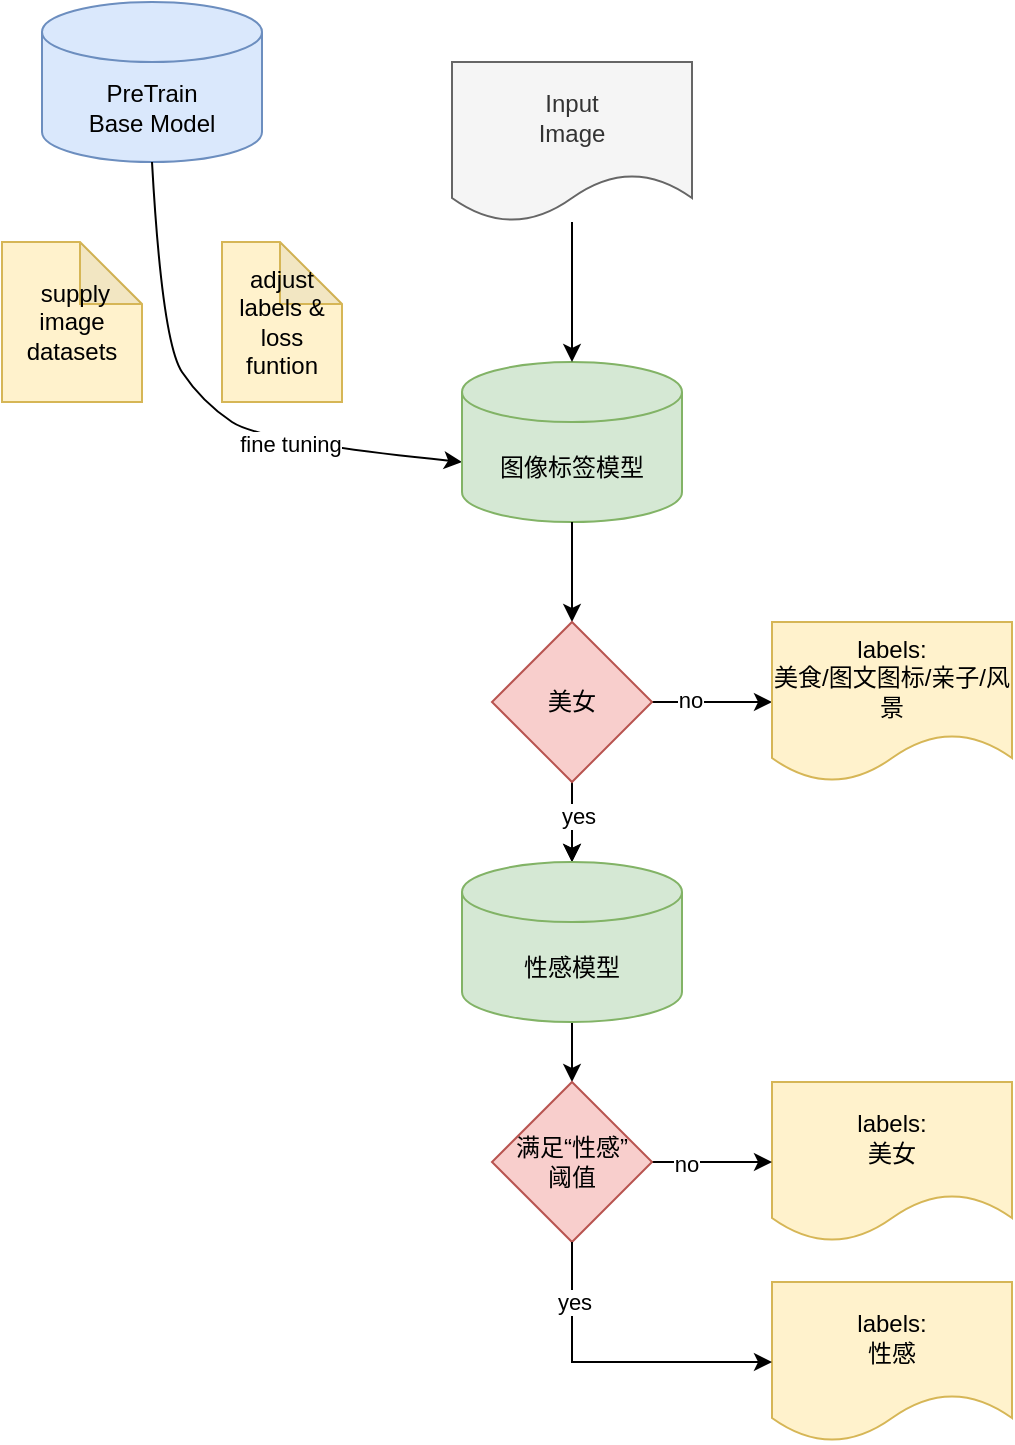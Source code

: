 <mxfile version="20.8.0" type="github">
  <diagram id="IC2Bc2YDTn_orlY3gVy7" name="Page-1">
    <mxGraphModel dx="1719" dy="1156" grid="1" gridSize="10" guides="1" tooltips="1" connect="1" arrows="1" fold="1" page="1" pageScale="1" pageWidth="850" pageHeight="1100" math="0" shadow="0">
      <root>
        <mxCell id="0" />
        <mxCell id="1" parent="0" />
        <mxCell id="IaT58pX7qaSOxxeMn-WW-1" value="PreTrain Base&amp;nbsp;Model" style="shape=cylinder3;whiteSpace=wrap;html=1;boundedLbl=1;backgroundOutline=1;size=15;fillColor=#dae8fc;strokeColor=#6c8ebf;" vertex="1" parent="1">
          <mxGeometry x="200" y="210" width="110" height="80" as="geometry" />
        </mxCell>
        <mxCell id="IaT58pX7qaSOxxeMn-WW-2" value="adjust labels &amp;amp; loss funtion" style="shape=note;whiteSpace=wrap;html=1;backgroundOutline=1;darkOpacity=0.05;size=31;fillColor=#fff2cc;strokeColor=#d6b656;" vertex="1" parent="1">
          <mxGeometry x="290" y="330" width="60" height="80" as="geometry" />
        </mxCell>
        <mxCell id="IaT58pX7qaSOxxeMn-WW-3" value="" style="curved=1;endArrow=classic;html=1;rounded=0;exitX=0.5;exitY=1;exitDx=0;exitDy=0;exitPerimeter=0;" edge="1" parent="1" source="IaT58pX7qaSOxxeMn-WW-1">
          <mxGeometry width="50" height="50" relative="1" as="geometry">
            <mxPoint x="150" y="480" as="sourcePoint" />
            <mxPoint x="410" y="440" as="targetPoint" />
            <Array as="points">
              <mxPoint x="260" y="380" />
              <mxPoint x="280" y="410" />
              <mxPoint x="310" y="430" />
            </Array>
          </mxGeometry>
        </mxCell>
        <mxCell id="IaT58pX7qaSOxxeMn-WW-5" value="fine tuning" style="edgeLabel;html=1;align=center;verticalAlign=middle;resizable=0;points=[];" vertex="1" connectable="0" parent="IaT58pX7qaSOxxeMn-WW-3">
          <mxGeometry x="0.341" y="1" relative="1" as="geometry">
            <mxPoint as="offset" />
          </mxGeometry>
        </mxCell>
        <mxCell id="IaT58pX7qaSOxxeMn-WW-7" value="&amp;nbsp;supply image datasets" style="shape=note;whiteSpace=wrap;html=1;backgroundOutline=1;darkOpacity=0.05;size=31;fillColor=#fff2cc;strokeColor=#d6b656;" vertex="1" parent="1">
          <mxGeometry x="180" y="330" width="70" height="80" as="geometry" />
        </mxCell>
        <mxCell id="IaT58pX7qaSOxxeMn-WW-8" value="图像标签模型" style="shape=cylinder3;whiteSpace=wrap;html=1;boundedLbl=1;backgroundOutline=1;size=15;fillColor=#d5e8d4;strokeColor=#82b366;" vertex="1" parent="1">
          <mxGeometry x="410" y="390" width="110" height="80" as="geometry" />
        </mxCell>
        <mxCell id="IaT58pX7qaSOxxeMn-WW-11" value="" style="edgeStyle=orthogonalEdgeStyle;rounded=0;orthogonalLoop=1;jettySize=auto;html=1;" edge="1" parent="1" source="IaT58pX7qaSOxxeMn-WW-10" target="IaT58pX7qaSOxxeMn-WW-8">
          <mxGeometry relative="1" as="geometry" />
        </mxCell>
        <mxCell id="IaT58pX7qaSOxxeMn-WW-10" value="Input &lt;br&gt;Image" style="shape=document;whiteSpace=wrap;html=1;boundedLbl=1;fillColor=#f5f5f5;fontColor=#333333;strokeColor=#666666;" vertex="1" parent="1">
          <mxGeometry x="405" y="240" width="120" height="80" as="geometry" />
        </mxCell>
        <mxCell id="IaT58pX7qaSOxxeMn-WW-13" value="" style="edgeStyle=orthogonalEdgeStyle;rounded=0;orthogonalLoop=1;jettySize=auto;html=1;exitX=0.5;exitY=1;exitDx=0;exitDy=0;exitPerimeter=0;entryX=0.5;entryY=0;entryDx=0;entryDy=0;" edge="1" parent="1" source="IaT58pX7qaSOxxeMn-WW-8" target="IaT58pX7qaSOxxeMn-WW-14">
          <mxGeometry relative="1" as="geometry">
            <mxPoint x="475" y="330" as="sourcePoint" />
            <mxPoint x="465" y="560" as="targetPoint" />
          </mxGeometry>
        </mxCell>
        <mxCell id="IaT58pX7qaSOxxeMn-WW-17" value="" style="edgeStyle=orthogonalEdgeStyle;rounded=0;orthogonalLoop=1;jettySize=auto;html=1;entryX=0.5;entryY=0;entryDx=0;entryDy=0;entryPerimeter=0;" edge="1" parent="1" source="IaT58pX7qaSOxxeMn-WW-14" target="IaT58pX7qaSOxxeMn-WW-18">
          <mxGeometry relative="1" as="geometry">
            <mxPoint x="465" y="700" as="targetPoint" />
          </mxGeometry>
        </mxCell>
        <mxCell id="IaT58pX7qaSOxxeMn-WW-19" value="" style="edgeStyle=orthogonalEdgeStyle;rounded=0;orthogonalLoop=1;jettySize=auto;html=1;" edge="1" parent="1" source="IaT58pX7qaSOxxeMn-WW-14" target="IaT58pX7qaSOxxeMn-WW-18">
          <mxGeometry relative="1" as="geometry" />
        </mxCell>
        <mxCell id="IaT58pX7qaSOxxeMn-WW-20" value="yes" style="edgeLabel;html=1;align=center;verticalAlign=middle;resizable=0;points=[];" vertex="1" connectable="0" parent="IaT58pX7qaSOxxeMn-WW-19">
          <mxGeometry x="-0.15" y="3" relative="1" as="geometry">
            <mxPoint as="offset" />
          </mxGeometry>
        </mxCell>
        <mxCell id="IaT58pX7qaSOxxeMn-WW-22" value="" style="edgeStyle=orthogonalEdgeStyle;rounded=0;orthogonalLoop=1;jettySize=auto;html=1;" edge="1" parent="1" source="IaT58pX7qaSOxxeMn-WW-14" target="IaT58pX7qaSOxxeMn-WW-21">
          <mxGeometry relative="1" as="geometry" />
        </mxCell>
        <mxCell id="IaT58pX7qaSOxxeMn-WW-29" value="no" style="edgeLabel;html=1;align=center;verticalAlign=middle;resizable=0;points=[];" vertex="1" connectable="0" parent="IaT58pX7qaSOxxeMn-WW-22">
          <mxGeometry x="-0.367" y="1" relative="1" as="geometry">
            <mxPoint as="offset" />
          </mxGeometry>
        </mxCell>
        <mxCell id="IaT58pX7qaSOxxeMn-WW-14" value="美女" style="rhombus;whiteSpace=wrap;html=1;fillColor=#f8cecc;strokeColor=#b85450;" vertex="1" parent="1">
          <mxGeometry x="425" y="520" width="80" height="80" as="geometry" />
        </mxCell>
        <mxCell id="IaT58pX7qaSOxxeMn-WW-31" value="" style="edgeStyle=orthogonalEdgeStyle;rounded=0;orthogonalLoop=1;jettySize=auto;html=1;" edge="1" parent="1" source="IaT58pX7qaSOxxeMn-WW-18" target="IaT58pX7qaSOxxeMn-WW-24">
          <mxGeometry relative="1" as="geometry" />
        </mxCell>
        <mxCell id="IaT58pX7qaSOxxeMn-WW-18" value="性感模型" style="shape=cylinder3;whiteSpace=wrap;html=1;boundedLbl=1;backgroundOutline=1;size=15;fillColor=#d5e8d4;strokeColor=#82b366;" vertex="1" parent="1">
          <mxGeometry x="410" y="640" width="110" height="80" as="geometry" />
        </mxCell>
        <mxCell id="IaT58pX7qaSOxxeMn-WW-21" value="labels: &lt;br&gt;美食/图文图标/亲子/风景" style="shape=document;whiteSpace=wrap;html=1;boundedLbl=1;fillColor=#fff2cc;strokeColor=#d6b656;" vertex="1" parent="1">
          <mxGeometry x="565" y="520" width="120" height="80" as="geometry" />
        </mxCell>
        <mxCell id="IaT58pX7qaSOxxeMn-WW-23" value="labels: &lt;br&gt;美女" style="shape=document;whiteSpace=wrap;html=1;boundedLbl=1;fillColor=#fff2cc;strokeColor=#d6b656;" vertex="1" parent="1">
          <mxGeometry x="565" y="750" width="120" height="80" as="geometry" />
        </mxCell>
        <mxCell id="IaT58pX7qaSOxxeMn-WW-25" value="" style="edgeStyle=orthogonalEdgeStyle;rounded=0;orthogonalLoop=1;jettySize=auto;html=1;" edge="1" parent="1" source="IaT58pX7qaSOxxeMn-WW-24" target="IaT58pX7qaSOxxeMn-WW-23">
          <mxGeometry relative="1" as="geometry" />
        </mxCell>
        <mxCell id="IaT58pX7qaSOxxeMn-WW-28" value="no" style="edgeLabel;html=1;align=center;verticalAlign=middle;resizable=0;points=[];" vertex="1" connectable="0" parent="IaT58pX7qaSOxxeMn-WW-25">
          <mxGeometry x="-0.433" y="-1" relative="1" as="geometry">
            <mxPoint as="offset" />
          </mxGeometry>
        </mxCell>
        <mxCell id="IaT58pX7qaSOxxeMn-WW-24" value="满足“性感”&lt;br&gt;阈值" style="rhombus;whiteSpace=wrap;html=1;fillColor=#f8cecc;strokeColor=#b85450;" vertex="1" parent="1">
          <mxGeometry x="425" y="750" width="80" height="80" as="geometry" />
        </mxCell>
        <mxCell id="IaT58pX7qaSOxxeMn-WW-26" value="labels: &lt;br&gt;性感" style="shape=document;whiteSpace=wrap;html=1;boundedLbl=1;fillColor=#fff2cc;strokeColor=#d6b656;" vertex="1" parent="1">
          <mxGeometry x="565" y="850" width="120" height="80" as="geometry" />
        </mxCell>
        <mxCell id="IaT58pX7qaSOxxeMn-WW-27" value="" style="edgeStyle=orthogonalEdgeStyle;rounded=0;orthogonalLoop=1;jettySize=auto;html=1;entryX=0;entryY=0.5;entryDx=0;entryDy=0;exitX=0.5;exitY=1;exitDx=0;exitDy=0;" edge="1" parent="1" source="IaT58pX7qaSOxxeMn-WW-24" target="IaT58pX7qaSOxxeMn-WW-26">
          <mxGeometry relative="1" as="geometry">
            <mxPoint x="515" y="790" as="sourcePoint" />
            <mxPoint x="575" y="790" as="targetPoint" />
            <Array as="points">
              <mxPoint x="465" y="890" />
            </Array>
          </mxGeometry>
        </mxCell>
        <mxCell id="IaT58pX7qaSOxxeMn-WW-30" value="yes" style="edgeLabel;html=1;align=center;verticalAlign=middle;resizable=0;points=[];" vertex="1" connectable="0" parent="IaT58pX7qaSOxxeMn-WW-27">
          <mxGeometry x="-0.624" y="1" relative="1" as="geometry">
            <mxPoint as="offset" />
          </mxGeometry>
        </mxCell>
      </root>
    </mxGraphModel>
  </diagram>
</mxfile>
